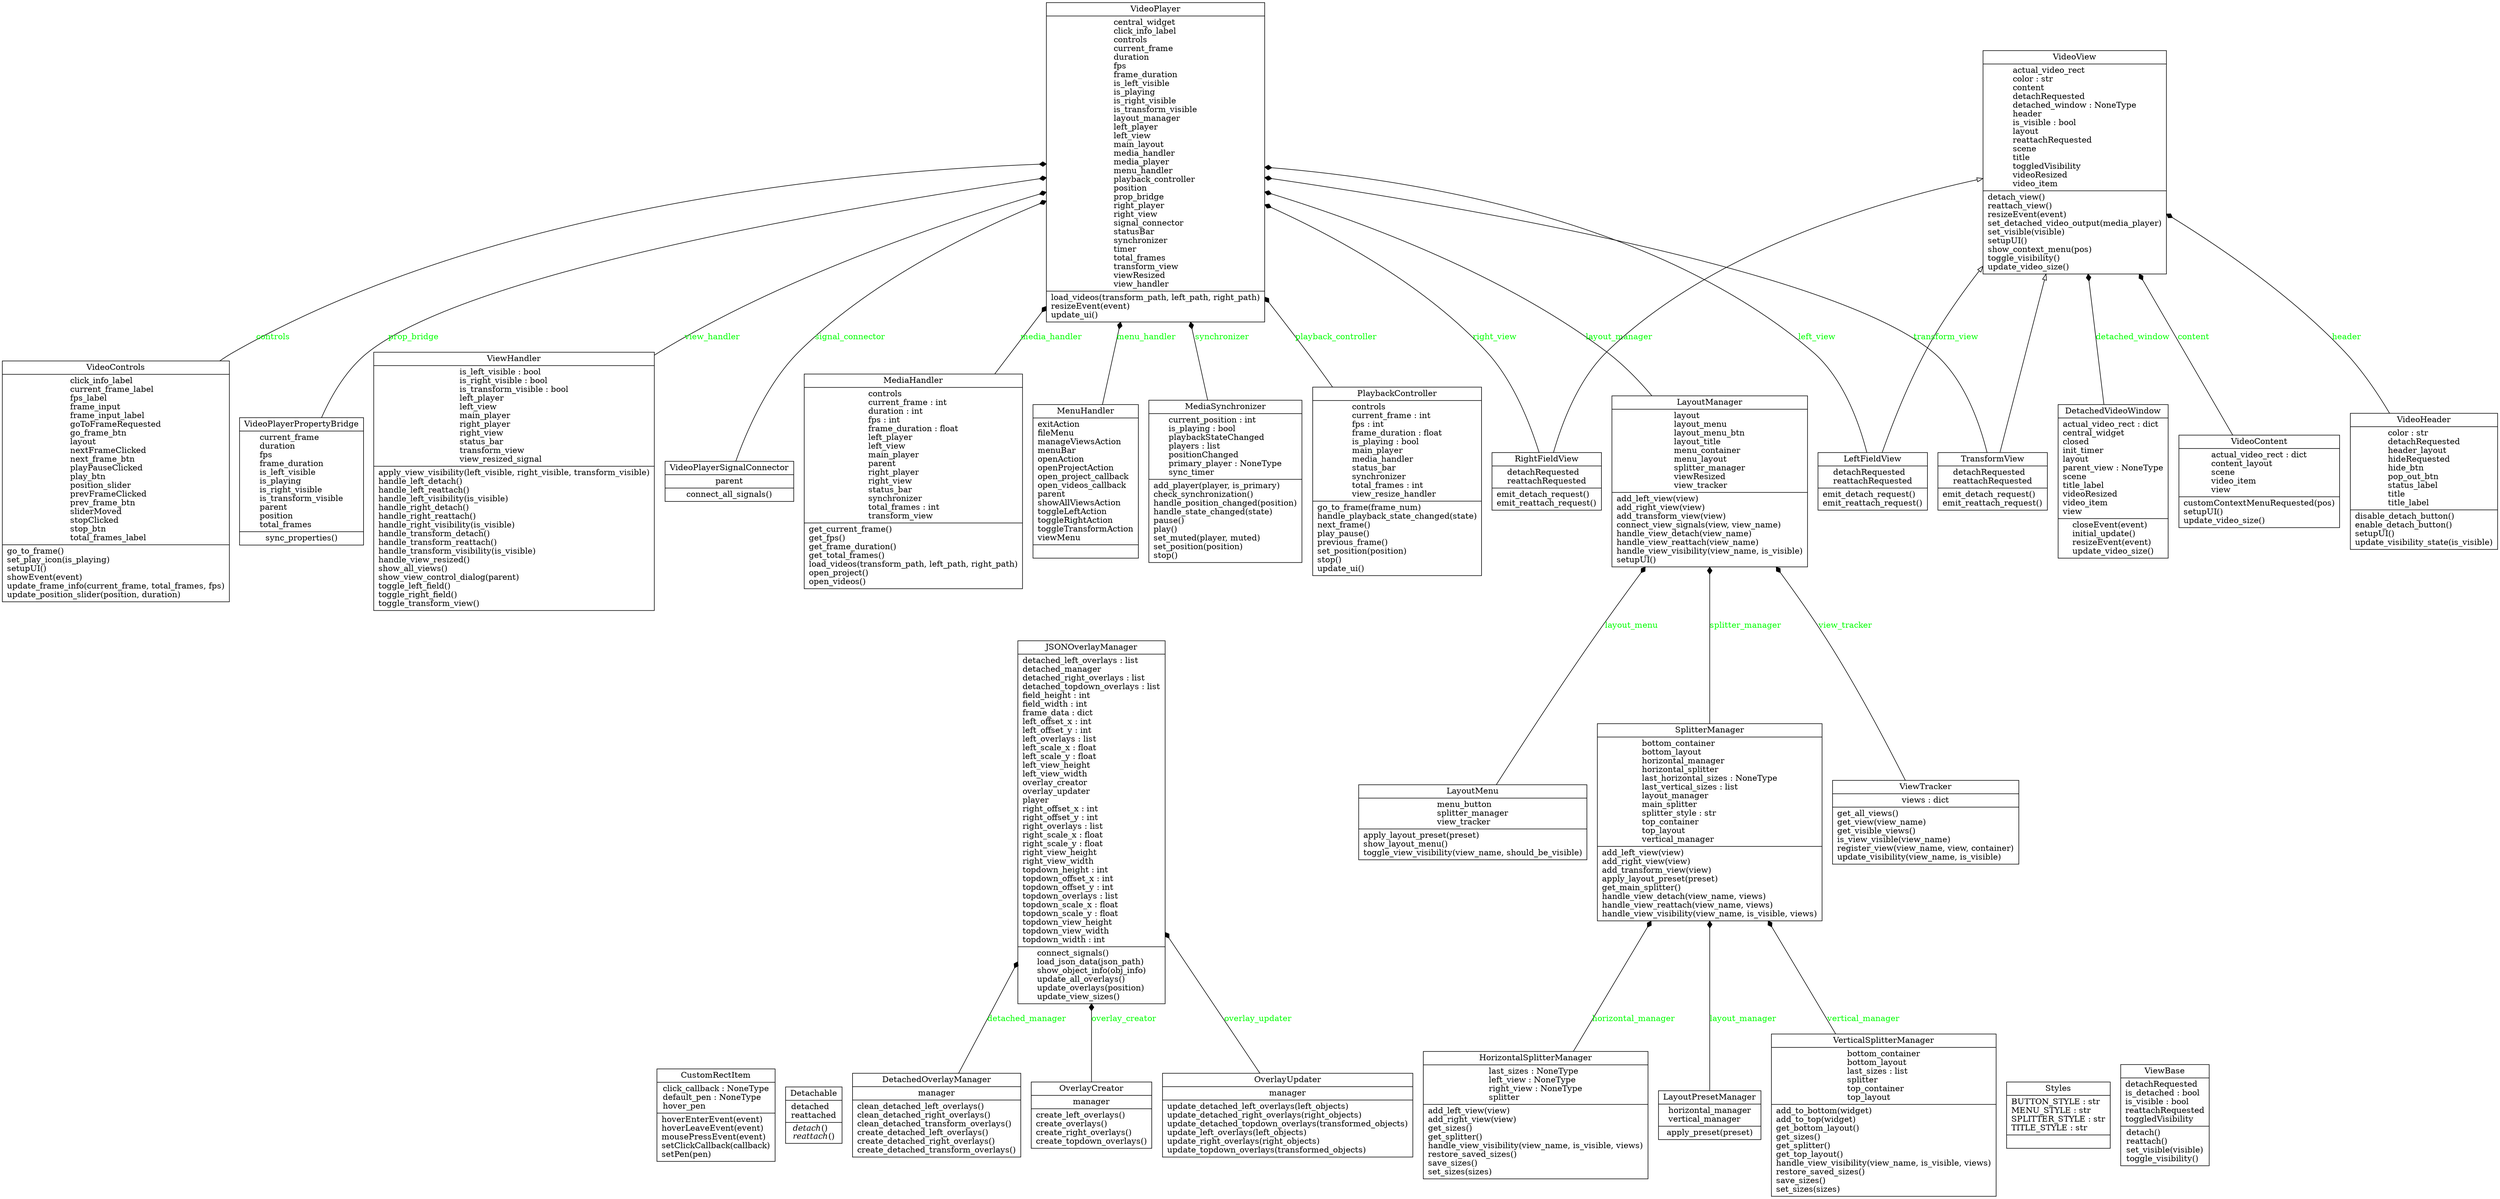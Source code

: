 digraph "classes_panel" {
rankdir=BT
charset="utf-8"
"panel.overlay.custom_rect_item.CustomRectItem" [color="black", fontcolor="black", label=<{CustomRectItem|click_callback : NoneType<br ALIGN="LEFT"/>default_pen : NoneType<br ALIGN="LEFT"/>hover_pen<br ALIGN="LEFT"/>|hoverEnterEvent(event)<br ALIGN="LEFT"/>hoverLeaveEvent(event)<br ALIGN="LEFT"/>mousePressEvent(event)<br ALIGN="LEFT"/>setClickCallback(callback)<br ALIGN="LEFT"/>setPen(pen)<br ALIGN="LEFT"/>}>, shape="record", style="solid"];
"panel.video.detachable.Detachable" [color="black", fontcolor="black", label=<{Detachable|detached<br ALIGN="LEFT"/>reattached<br ALIGN="LEFT"/>|<I>detach</I>()<br ALIGN="LEFT"/><I>reattach</I>()<br ALIGN="LEFT"/>}>, shape="record", style="solid"];
"panel.overlay.detached_overlay_manager.DetachedOverlayManager" [color="black", fontcolor="black", label=<{DetachedOverlayManager|manager<br ALIGN="LEFT"/>|clean_detached_left_overlays()<br ALIGN="LEFT"/>clean_detached_right_overlays()<br ALIGN="LEFT"/>clean_detached_transform_overlays()<br ALIGN="LEFT"/>create_detached_left_overlays()<br ALIGN="LEFT"/>create_detached_right_overlays()<br ALIGN="LEFT"/>create_detached_transform_overlays()<br ALIGN="LEFT"/>}>, shape="record", style="solid"];
"panel.video.detached_video_window.DetachedVideoWindow" [color="black", fontcolor="black", label=<{DetachedVideoWindow|actual_video_rect : dict<br ALIGN="LEFT"/>central_widget<br ALIGN="LEFT"/>closed<br ALIGN="LEFT"/>init_timer<br ALIGN="LEFT"/>layout<br ALIGN="LEFT"/>parent_view : NoneType<br ALIGN="LEFT"/>scene<br ALIGN="LEFT"/>title_label<br ALIGN="LEFT"/>videoResized<br ALIGN="LEFT"/>video_item<br ALIGN="LEFT"/>view<br ALIGN="LEFT"/>|closeEvent(event)<br ALIGN="LEFT"/>initial_update()<br ALIGN="LEFT"/>resizeEvent(event)<br ALIGN="LEFT"/>update_video_size()<br ALIGN="LEFT"/>}>, shape="record", style="solid"];
"panel.video.horizontal_splitter.HorizontalSplitterManager" [color="black", fontcolor="black", label=<{HorizontalSplitterManager|last_sizes : NoneType<br ALIGN="LEFT"/>left_view : NoneType<br ALIGN="LEFT"/>right_view : NoneType<br ALIGN="LEFT"/>splitter<br ALIGN="LEFT"/>|add_left_view(view)<br ALIGN="LEFT"/>add_right_view(view)<br ALIGN="LEFT"/>get_sizes()<br ALIGN="LEFT"/>get_splitter()<br ALIGN="LEFT"/>handle_view_visibility(view_name, is_visible, views)<br ALIGN="LEFT"/>restore_saved_sizes()<br ALIGN="LEFT"/>save_sizes()<br ALIGN="LEFT"/>set_sizes(sizes)<br ALIGN="LEFT"/>}>, shape="record", style="solid"];
"panel.overlay.jsonoverlay_manager.JSONOverlayManager" [color="black", fontcolor="black", label=<{JSONOverlayManager|detached_left_overlays : list<br ALIGN="LEFT"/>detached_manager<br ALIGN="LEFT"/>detached_right_overlays : list<br ALIGN="LEFT"/>detached_topdown_overlays : list<br ALIGN="LEFT"/>field_height : int<br ALIGN="LEFT"/>field_width : int<br ALIGN="LEFT"/>frame_data : dict<br ALIGN="LEFT"/>left_offset_x : int<br ALIGN="LEFT"/>left_offset_y : int<br ALIGN="LEFT"/>left_overlays : list<br ALIGN="LEFT"/>left_scale_x : float<br ALIGN="LEFT"/>left_scale_y : float<br ALIGN="LEFT"/>left_view_height<br ALIGN="LEFT"/>left_view_width<br ALIGN="LEFT"/>overlay_creator<br ALIGN="LEFT"/>overlay_updater<br ALIGN="LEFT"/>player<br ALIGN="LEFT"/>right_offset_x : int<br ALIGN="LEFT"/>right_offset_y : int<br ALIGN="LEFT"/>right_overlays : list<br ALIGN="LEFT"/>right_scale_x : float<br ALIGN="LEFT"/>right_scale_y : float<br ALIGN="LEFT"/>right_view_height<br ALIGN="LEFT"/>right_view_width<br ALIGN="LEFT"/>topdown_height : int<br ALIGN="LEFT"/>topdown_offset_x : int<br ALIGN="LEFT"/>topdown_offset_y : int<br ALIGN="LEFT"/>topdown_overlays : list<br ALIGN="LEFT"/>topdown_scale_x : float<br ALIGN="LEFT"/>topdown_scale_y : float<br ALIGN="LEFT"/>topdown_view_height<br ALIGN="LEFT"/>topdown_view_width<br ALIGN="LEFT"/>topdown_width : int<br ALIGN="LEFT"/>|connect_signals()<br ALIGN="LEFT"/>load_json_data(json_path)<br ALIGN="LEFT"/>show_object_info(obj_info)<br ALIGN="LEFT"/>update_all_overlays()<br ALIGN="LEFT"/>update_overlays(position)<br ALIGN="LEFT"/>update_view_sizes()<br ALIGN="LEFT"/>}>, shape="record", style="solid"];
"panel.video.layout_manager.LayoutManager" [color="black", fontcolor="black", label=<{LayoutManager|layout<br ALIGN="LEFT"/>layout_menu<br ALIGN="LEFT"/>layout_menu_btn<br ALIGN="LEFT"/>layout_title<br ALIGN="LEFT"/>menu_container<br ALIGN="LEFT"/>menu_layout<br ALIGN="LEFT"/>splitter_manager<br ALIGN="LEFT"/>viewResized<br ALIGN="LEFT"/>view_tracker<br ALIGN="LEFT"/>|add_left_view(view)<br ALIGN="LEFT"/>add_right_view(view)<br ALIGN="LEFT"/>add_transform_view(view)<br ALIGN="LEFT"/>connect_view_signals(view, view_name)<br ALIGN="LEFT"/>handle_view_detach(view_name)<br ALIGN="LEFT"/>handle_view_reattach(view_name)<br ALIGN="LEFT"/>handle_view_visibility(view_name, is_visible)<br ALIGN="LEFT"/>setupUI()<br ALIGN="LEFT"/>}>, shape="record", style="solid"];
"panel.video.layout_menu.LayoutMenu" [color="black", fontcolor="black", label=<{LayoutMenu|menu_button<br ALIGN="LEFT"/>splitter_manager<br ALIGN="LEFT"/>view_tracker<br ALIGN="LEFT"/>|apply_layout_preset(preset)<br ALIGN="LEFT"/>show_layout_menu()<br ALIGN="LEFT"/>toggle_view_visibility(view_name, should_be_visible)<br ALIGN="LEFT"/>}>, shape="record", style="solid"];
"panel.video.layout_preset_manager.LayoutPresetManager" [color="black", fontcolor="black", label=<{LayoutPresetManager|horizontal_manager<br ALIGN="LEFT"/>vertical_manager<br ALIGN="LEFT"/>|apply_preset(preset)<br ALIGN="LEFT"/>}>, shape="record", style="solid"];
"panel.video.video_view_subclasses.LeftFieldView" [color="black", fontcolor="black", label=<{LeftFieldView|detachRequested<br ALIGN="LEFT"/>reattachRequested<br ALIGN="LEFT"/>|emit_detach_request()<br ALIGN="LEFT"/>emit_reattach_request()<br ALIGN="LEFT"/>}>, shape="record", style="solid"];
"panel.video.media_handler.MediaHandler" [color="black", fontcolor="black", label=<{MediaHandler|controls<br ALIGN="LEFT"/>current_frame : int<br ALIGN="LEFT"/>duration : int<br ALIGN="LEFT"/>fps : int<br ALIGN="LEFT"/>frame_duration : float<br ALIGN="LEFT"/>left_player<br ALIGN="LEFT"/>left_view<br ALIGN="LEFT"/>main_player<br ALIGN="LEFT"/>parent<br ALIGN="LEFT"/>right_player<br ALIGN="LEFT"/>right_view<br ALIGN="LEFT"/>status_bar<br ALIGN="LEFT"/>synchronizer<br ALIGN="LEFT"/>total_frames : int<br ALIGN="LEFT"/>transform_view<br ALIGN="LEFT"/>|get_current_frame()<br ALIGN="LEFT"/>get_fps()<br ALIGN="LEFT"/>get_frame_duration()<br ALIGN="LEFT"/>get_total_frames()<br ALIGN="LEFT"/>load_videos(transform_path, left_path, right_path)<br ALIGN="LEFT"/>open_project()<br ALIGN="LEFT"/>open_videos()<br ALIGN="LEFT"/>}>, shape="record", style="solid"];
"panel.video.media_synchronizer.MediaSynchronizer" [color="black", fontcolor="black", label=<{MediaSynchronizer|current_position : int<br ALIGN="LEFT"/>is_playing : bool<br ALIGN="LEFT"/>playbackStateChanged<br ALIGN="LEFT"/>players : list<br ALIGN="LEFT"/>positionChanged<br ALIGN="LEFT"/>primary_player : NoneType<br ALIGN="LEFT"/>sync_timer<br ALIGN="LEFT"/>|add_player(player, is_primary)<br ALIGN="LEFT"/>check_synchronization()<br ALIGN="LEFT"/>handle_position_changed(position)<br ALIGN="LEFT"/>handle_state_changed(state)<br ALIGN="LEFT"/>pause()<br ALIGN="LEFT"/>play()<br ALIGN="LEFT"/>set_muted(player, muted)<br ALIGN="LEFT"/>set_position(position)<br ALIGN="LEFT"/>stop()<br ALIGN="LEFT"/>}>, shape="record", style="solid"];
"panel.video.menu_handler.MenuHandler" [color="black", fontcolor="black", label=<{MenuHandler|exitAction<br ALIGN="LEFT"/>fileMenu<br ALIGN="LEFT"/>manageViewsAction<br ALIGN="LEFT"/>menuBar<br ALIGN="LEFT"/>openAction<br ALIGN="LEFT"/>openProjectAction<br ALIGN="LEFT"/>open_project_callback<br ALIGN="LEFT"/>open_videos_callback<br ALIGN="LEFT"/>parent<br ALIGN="LEFT"/>showAllViewsAction<br ALIGN="LEFT"/>toggleLeftAction<br ALIGN="LEFT"/>toggleRightAction<br ALIGN="LEFT"/>toggleTransformAction<br ALIGN="LEFT"/>viewMenu<br ALIGN="LEFT"/>|}>, shape="record", style="solid"];
"panel.overlay.overlay_creator.OverlayCreator" [color="black", fontcolor="black", label=<{OverlayCreator|manager<br ALIGN="LEFT"/>|create_left_overlays()<br ALIGN="LEFT"/>create_overlays()<br ALIGN="LEFT"/>create_right_overlays()<br ALIGN="LEFT"/>create_topdown_overlays()<br ALIGN="LEFT"/>}>, shape="record", style="solid"];
"panel.overlay.overlay_updater.OverlayUpdater" [color="black", fontcolor="black", label=<{OverlayUpdater|manager<br ALIGN="LEFT"/>|update_detached_left_overlays(left_objects)<br ALIGN="LEFT"/>update_detached_right_overlays(right_objects)<br ALIGN="LEFT"/>update_detached_topdown_overlays(transformed_objects)<br ALIGN="LEFT"/>update_left_overlays(left_objects)<br ALIGN="LEFT"/>update_right_overlays(right_objects)<br ALIGN="LEFT"/>update_topdown_overlays(transformed_objects)<br ALIGN="LEFT"/>}>, shape="record", style="solid"];
"panel.video.playback_controller.PlaybackController" [color="black", fontcolor="black", label=<{PlaybackController|controls<br ALIGN="LEFT"/>current_frame : int<br ALIGN="LEFT"/>fps : int<br ALIGN="LEFT"/>frame_duration : float<br ALIGN="LEFT"/>is_playing : bool<br ALIGN="LEFT"/>main_player<br ALIGN="LEFT"/>media_handler<br ALIGN="LEFT"/>status_bar<br ALIGN="LEFT"/>synchronizer<br ALIGN="LEFT"/>total_frames : int<br ALIGN="LEFT"/>view_resize_handler<br ALIGN="LEFT"/>|go_to_frame(frame_num)<br ALIGN="LEFT"/>handle_playback_state_changed(state)<br ALIGN="LEFT"/>next_frame()<br ALIGN="LEFT"/>play_pause()<br ALIGN="LEFT"/>previous_frame()<br ALIGN="LEFT"/>set_position(position)<br ALIGN="LEFT"/>stop()<br ALIGN="LEFT"/>update_ui()<br ALIGN="LEFT"/>}>, shape="record", style="solid"];
"panel.video.video_view_subclasses.RightFieldView" [color="black", fontcolor="black", label=<{RightFieldView|detachRequested<br ALIGN="LEFT"/>reattachRequested<br ALIGN="LEFT"/>|emit_detach_request()<br ALIGN="LEFT"/>emit_reattach_request()<br ALIGN="LEFT"/>}>, shape="record", style="solid"];
"panel.video.splitter_manager.SplitterManager" [color="black", fontcolor="black", label=<{SplitterManager|bottom_container<br ALIGN="LEFT"/>bottom_layout<br ALIGN="LEFT"/>horizontal_manager<br ALIGN="LEFT"/>horizontal_splitter<br ALIGN="LEFT"/>last_horizontal_sizes : NoneType<br ALIGN="LEFT"/>last_vertical_sizes : list<br ALIGN="LEFT"/>layout_manager<br ALIGN="LEFT"/>main_splitter<br ALIGN="LEFT"/>splitter_style : str<br ALIGN="LEFT"/>top_container<br ALIGN="LEFT"/>top_layout<br ALIGN="LEFT"/>vertical_manager<br ALIGN="LEFT"/>|add_left_view(view)<br ALIGN="LEFT"/>add_right_view(view)<br ALIGN="LEFT"/>add_transform_view(view)<br ALIGN="LEFT"/>apply_layout_preset(preset)<br ALIGN="LEFT"/>get_main_splitter()<br ALIGN="LEFT"/>handle_view_detach(view_name, views)<br ALIGN="LEFT"/>handle_view_reattach(view_name, views)<br ALIGN="LEFT"/>handle_view_visibility(view_name, is_visible, views)<br ALIGN="LEFT"/>}>, shape="record", style="solid"];
"panel.video.styles.Styles" [color="black", fontcolor="black", label=<{Styles|BUTTON_STYLE : str<br ALIGN="LEFT"/>MENU_STYLE : str<br ALIGN="LEFT"/>SPLITTER_STYLE : str<br ALIGN="LEFT"/>TITLE_STYLE : str<br ALIGN="LEFT"/>|}>, shape="record", style="solid"];
"panel.video.video_view_subclasses.TransformView" [color="black", fontcolor="black", label=<{TransformView|detachRequested<br ALIGN="LEFT"/>reattachRequested<br ALIGN="LEFT"/>|emit_detach_request()<br ALIGN="LEFT"/>emit_reattach_request()<br ALIGN="LEFT"/>}>, shape="record", style="solid"];
"panel.video.vertical_splitter.VerticalSplitterManager" [color="black", fontcolor="black", label=<{VerticalSplitterManager|bottom_container<br ALIGN="LEFT"/>bottom_layout<br ALIGN="LEFT"/>last_sizes : list<br ALIGN="LEFT"/>splitter<br ALIGN="LEFT"/>top_container<br ALIGN="LEFT"/>top_layout<br ALIGN="LEFT"/>|add_to_bottom(widget)<br ALIGN="LEFT"/>add_to_top(widget)<br ALIGN="LEFT"/>get_bottom_layout()<br ALIGN="LEFT"/>get_sizes()<br ALIGN="LEFT"/>get_splitter()<br ALIGN="LEFT"/>get_top_layout()<br ALIGN="LEFT"/>handle_view_visibility(view_name, is_visible, views)<br ALIGN="LEFT"/>restore_saved_sizes()<br ALIGN="LEFT"/>save_sizes()<br ALIGN="LEFT"/>set_sizes(sizes)<br ALIGN="LEFT"/>}>, shape="record", style="solid"];
"panel.video.video_content.VideoContent" [color="black", fontcolor="black", label=<{VideoContent|actual_video_rect : dict<br ALIGN="LEFT"/>content_layout<br ALIGN="LEFT"/>scene<br ALIGN="LEFT"/>video_item<br ALIGN="LEFT"/>view<br ALIGN="LEFT"/>|customContextMenuRequested(pos)<br ALIGN="LEFT"/>setupUI()<br ALIGN="LEFT"/>update_video_size()<br ALIGN="LEFT"/>}>, shape="record", style="solid"];
"panel.video.video_controls.VideoControls" [color="black", fontcolor="black", label=<{VideoControls|click_info_label<br ALIGN="LEFT"/>current_frame_label<br ALIGN="LEFT"/>fps_label<br ALIGN="LEFT"/>frame_input<br ALIGN="LEFT"/>frame_input_label<br ALIGN="LEFT"/>goToFrameRequested<br ALIGN="LEFT"/>go_frame_btn<br ALIGN="LEFT"/>layout<br ALIGN="LEFT"/>nextFrameClicked<br ALIGN="LEFT"/>next_frame_btn<br ALIGN="LEFT"/>playPauseClicked<br ALIGN="LEFT"/>play_btn<br ALIGN="LEFT"/>position_slider<br ALIGN="LEFT"/>prevFrameClicked<br ALIGN="LEFT"/>prev_frame_btn<br ALIGN="LEFT"/>sliderMoved<br ALIGN="LEFT"/>stopClicked<br ALIGN="LEFT"/>stop_btn<br ALIGN="LEFT"/>total_frames_label<br ALIGN="LEFT"/>|go_to_frame()<br ALIGN="LEFT"/>set_play_icon(is_playing)<br ALIGN="LEFT"/>setupUI()<br ALIGN="LEFT"/>showEvent(event)<br ALIGN="LEFT"/>update_frame_info(current_frame, total_frames, fps)<br ALIGN="LEFT"/>update_position_slider(position, duration)<br ALIGN="LEFT"/>}>, shape="record", style="solid"];
"panel.video.video_header.VideoHeader" [color="black", fontcolor="black", label=<{VideoHeader|color : str<br ALIGN="LEFT"/>detachRequested<br ALIGN="LEFT"/>header_layout<br ALIGN="LEFT"/>hideRequested<br ALIGN="LEFT"/>hide_btn<br ALIGN="LEFT"/>pop_out_btn<br ALIGN="LEFT"/>status_label<br ALIGN="LEFT"/>title<br ALIGN="LEFT"/>title_label<br ALIGN="LEFT"/>|disable_detach_button()<br ALIGN="LEFT"/>enable_detach_button()<br ALIGN="LEFT"/>setupUI()<br ALIGN="LEFT"/>update_visibility_state(is_visible)<br ALIGN="LEFT"/>}>, shape="record", style="solid"];
"panel.video.video_player.VideoPlayer" [color="black", fontcolor="black", label=<{VideoPlayer|central_widget<br ALIGN="LEFT"/>click_info_label<br ALIGN="LEFT"/>controls<br ALIGN="LEFT"/>current_frame<br ALIGN="LEFT"/>duration<br ALIGN="LEFT"/>fps<br ALIGN="LEFT"/>frame_duration<br ALIGN="LEFT"/>is_left_visible<br ALIGN="LEFT"/>is_playing<br ALIGN="LEFT"/>is_right_visible<br ALIGN="LEFT"/>is_transform_visible<br ALIGN="LEFT"/>layout_manager<br ALIGN="LEFT"/>left_player<br ALIGN="LEFT"/>left_view<br ALIGN="LEFT"/>main_layout<br ALIGN="LEFT"/>media_handler<br ALIGN="LEFT"/>media_player<br ALIGN="LEFT"/>menu_handler<br ALIGN="LEFT"/>playback_controller<br ALIGN="LEFT"/>position<br ALIGN="LEFT"/>prop_bridge<br ALIGN="LEFT"/>right_player<br ALIGN="LEFT"/>right_view<br ALIGN="LEFT"/>signal_connector<br ALIGN="LEFT"/>statusBar<br ALIGN="LEFT"/>synchronizer<br ALIGN="LEFT"/>timer<br ALIGN="LEFT"/>total_frames<br ALIGN="LEFT"/>transform_view<br ALIGN="LEFT"/>viewResized<br ALIGN="LEFT"/>view_handler<br ALIGN="LEFT"/>|load_videos(transform_path, left_path, right_path)<br ALIGN="LEFT"/>resizeEvent(event)<br ALIGN="LEFT"/>update_ui()<br ALIGN="LEFT"/>}>, shape="record", style="solid"];
"panel.video.video_player_property_bridge.VideoPlayerPropertyBridge" [color="black", fontcolor="black", label=<{VideoPlayerPropertyBridge|current_frame<br ALIGN="LEFT"/>duration<br ALIGN="LEFT"/>fps<br ALIGN="LEFT"/>frame_duration<br ALIGN="LEFT"/>is_left_visible<br ALIGN="LEFT"/>is_playing<br ALIGN="LEFT"/>is_right_visible<br ALIGN="LEFT"/>is_transform_visible<br ALIGN="LEFT"/>parent<br ALIGN="LEFT"/>position<br ALIGN="LEFT"/>total_frames<br ALIGN="LEFT"/>|sync_properties()<br ALIGN="LEFT"/>}>, shape="record", style="solid"];
"panel.video.video_player_signal_connector.VideoPlayerSignalConnector" [color="black", fontcolor="black", label=<{VideoPlayerSignalConnector|parent<br ALIGN="LEFT"/>|connect_all_signals()<br ALIGN="LEFT"/>}>, shape="record", style="solid"];
"panel.video.video_view.VideoView" [color="black", fontcolor="black", label=<{VideoView|actual_video_rect<br ALIGN="LEFT"/>color : str<br ALIGN="LEFT"/>content<br ALIGN="LEFT"/>detachRequested<br ALIGN="LEFT"/>detached_window : NoneType<br ALIGN="LEFT"/>header<br ALIGN="LEFT"/>is_visible : bool<br ALIGN="LEFT"/>layout<br ALIGN="LEFT"/>reattachRequested<br ALIGN="LEFT"/>scene<br ALIGN="LEFT"/>title<br ALIGN="LEFT"/>toggledVisibility<br ALIGN="LEFT"/>videoResized<br ALIGN="LEFT"/>video_item<br ALIGN="LEFT"/>|detach_view()<br ALIGN="LEFT"/>reattach_view()<br ALIGN="LEFT"/>resizeEvent(event)<br ALIGN="LEFT"/>set_detached_video_output(media_player)<br ALIGN="LEFT"/>set_visible(visible)<br ALIGN="LEFT"/>setupUI()<br ALIGN="LEFT"/>show_context_menu(pos)<br ALIGN="LEFT"/>toggle_visibility()<br ALIGN="LEFT"/>update_video_size()<br ALIGN="LEFT"/>}>, shape="record", style="solid"];
"panel.video.view_base.ViewBase" [color="black", fontcolor="black", label=<{ViewBase|detachRequested<br ALIGN="LEFT"/>is_detached : bool<br ALIGN="LEFT"/>is_visible : bool<br ALIGN="LEFT"/>reattachRequested<br ALIGN="LEFT"/>toggledVisibility<br ALIGN="LEFT"/>|detach()<br ALIGN="LEFT"/>reattach()<br ALIGN="LEFT"/>set_visible(visible)<br ALIGN="LEFT"/>toggle_visibility()<br ALIGN="LEFT"/>}>, shape="record", style="solid"];
"panel.video.view_handler.ViewHandler" [color="black", fontcolor="black", label=<{ViewHandler|is_left_visible : bool<br ALIGN="LEFT"/>is_right_visible : bool<br ALIGN="LEFT"/>is_transform_visible : bool<br ALIGN="LEFT"/>left_player<br ALIGN="LEFT"/>left_view<br ALIGN="LEFT"/>main_player<br ALIGN="LEFT"/>right_player<br ALIGN="LEFT"/>right_view<br ALIGN="LEFT"/>status_bar<br ALIGN="LEFT"/>transform_view<br ALIGN="LEFT"/>view_resized_signal<br ALIGN="LEFT"/>|apply_view_visibility(left_visible, right_visible, transform_visible)<br ALIGN="LEFT"/>handle_left_detach()<br ALIGN="LEFT"/>handle_left_reattach()<br ALIGN="LEFT"/>handle_left_visibility(is_visible)<br ALIGN="LEFT"/>handle_right_detach()<br ALIGN="LEFT"/>handle_right_reattach()<br ALIGN="LEFT"/>handle_right_visibility(is_visible)<br ALIGN="LEFT"/>handle_transform_detach()<br ALIGN="LEFT"/>handle_transform_reattach()<br ALIGN="LEFT"/>handle_transform_visibility(is_visible)<br ALIGN="LEFT"/>handle_view_resized()<br ALIGN="LEFT"/>show_all_views()<br ALIGN="LEFT"/>show_view_control_dialog(parent)<br ALIGN="LEFT"/>toggle_left_field()<br ALIGN="LEFT"/>toggle_right_field()<br ALIGN="LEFT"/>toggle_transform_view()<br ALIGN="LEFT"/>}>, shape="record", style="solid"];
"panel.video.view_tracker.ViewTracker" [color="black", fontcolor="black", label=<{ViewTracker|views : dict<br ALIGN="LEFT"/>|get_all_views()<br ALIGN="LEFT"/>get_view(view_name)<br ALIGN="LEFT"/>get_visible_views()<br ALIGN="LEFT"/>is_view_visible(view_name)<br ALIGN="LEFT"/>register_view(view_name, view, container)<br ALIGN="LEFT"/>update_visibility(view_name, is_visible)<br ALIGN="LEFT"/>}>, shape="record", style="solid"];
"panel.video.video_view_subclasses.LeftFieldView" -> "panel.video.video_view.VideoView" [arrowhead="empty", arrowtail="none"];
"panel.video.video_view_subclasses.RightFieldView" -> "panel.video.video_view.VideoView" [arrowhead="empty", arrowtail="none"];
"panel.video.video_view_subclasses.TransformView" -> "panel.video.video_view.VideoView" [arrowhead="empty", arrowtail="none"];
"panel.overlay.detached_overlay_manager.DetachedOverlayManager" -> "panel.overlay.jsonoverlay_manager.JSONOverlayManager" [arrowhead="diamond", arrowtail="none", fontcolor="green", label="detached_manager", style="solid"];
"panel.overlay.overlay_creator.OverlayCreator" -> "panel.overlay.jsonoverlay_manager.JSONOverlayManager" [arrowhead="diamond", arrowtail="none", fontcolor="green", label="overlay_creator", style="solid"];
"panel.overlay.overlay_updater.OverlayUpdater" -> "panel.overlay.jsonoverlay_manager.JSONOverlayManager" [arrowhead="diamond", arrowtail="none", fontcolor="green", label="overlay_updater", style="solid"];
"panel.video.detached_video_window.DetachedVideoWindow" -> "panel.video.video_view.VideoView" [arrowhead="diamond", arrowtail="none", fontcolor="green", label="detached_window", style="solid"];
"panel.video.horizontal_splitter.HorizontalSplitterManager" -> "panel.video.splitter_manager.SplitterManager" [arrowhead="diamond", arrowtail="none", fontcolor="green", label="horizontal_manager", style="solid"];
"panel.video.layout_manager.LayoutManager" -> "panel.video.video_player.VideoPlayer" [arrowhead="diamond", arrowtail="none", fontcolor="green", label="layout_manager", style="solid"];
"panel.video.layout_menu.LayoutMenu" -> "panel.video.layout_manager.LayoutManager" [arrowhead="diamond", arrowtail="none", fontcolor="green", label="layout_menu", style="solid"];
"panel.video.layout_preset_manager.LayoutPresetManager" -> "panel.video.splitter_manager.SplitterManager" [arrowhead="diamond", arrowtail="none", fontcolor="green", label="layout_manager", style="solid"];
"panel.video.media_handler.MediaHandler" -> "panel.video.video_player.VideoPlayer" [arrowhead="diamond", arrowtail="none", fontcolor="green", label="media_handler", style="solid"];
"panel.video.media_synchronizer.MediaSynchronizer" -> "panel.video.video_player.VideoPlayer" [arrowhead="diamond", arrowtail="none", fontcolor="green", label="synchronizer", style="solid"];
"panel.video.menu_handler.MenuHandler" -> "panel.video.video_player.VideoPlayer" [arrowhead="diamond", arrowtail="none", fontcolor="green", label="menu_handler", style="solid"];
"panel.video.playback_controller.PlaybackController" -> "panel.video.video_player.VideoPlayer" [arrowhead="diamond", arrowtail="none", fontcolor="green", label="playback_controller", style="solid"];
"panel.video.splitter_manager.SplitterManager" -> "panel.video.layout_manager.LayoutManager" [arrowhead="diamond", arrowtail="none", fontcolor="green", label="splitter_manager", style="solid"];
"panel.video.vertical_splitter.VerticalSplitterManager" -> "panel.video.splitter_manager.SplitterManager" [arrowhead="diamond", arrowtail="none", fontcolor="green", label="vertical_manager", style="solid"];
"panel.video.video_content.VideoContent" -> "panel.video.video_view.VideoView" [arrowhead="diamond", arrowtail="none", fontcolor="green", label="content", style="solid"];
"panel.video.video_controls.VideoControls" -> "panel.video.video_player.VideoPlayer" [arrowhead="diamond", arrowtail="none", fontcolor="green", label="controls", style="solid"];
"panel.video.video_header.VideoHeader" -> "panel.video.video_view.VideoView" [arrowhead="diamond", arrowtail="none", fontcolor="green", label="header", style="solid"];
"panel.video.video_player_property_bridge.VideoPlayerPropertyBridge" -> "panel.video.video_player.VideoPlayer" [arrowhead="diamond", arrowtail="none", fontcolor="green", label="prop_bridge", style="solid"];
"panel.video.video_player_signal_connector.VideoPlayerSignalConnector" -> "panel.video.video_player.VideoPlayer" [arrowhead="diamond", arrowtail="none", fontcolor="green", label="signal_connector", style="solid"];
"panel.video.video_view_subclasses.LeftFieldView" -> "panel.video.video_player.VideoPlayer" [arrowhead="diamond", arrowtail="none", fontcolor="green", label="left_view", style="solid"];
"panel.video.video_view_subclasses.RightFieldView" -> "panel.video.video_player.VideoPlayer" [arrowhead="diamond", arrowtail="none", fontcolor="green", label="right_view", style="solid"];
"panel.video.video_view_subclasses.TransformView" -> "panel.video.video_player.VideoPlayer" [arrowhead="diamond", arrowtail="none", fontcolor="green", label="transform_view", style="solid"];
"panel.video.view_handler.ViewHandler" -> "panel.video.video_player.VideoPlayer" [arrowhead="diamond", arrowtail="none", fontcolor="green", label="view_handler", style="solid"];
"panel.video.view_tracker.ViewTracker" -> "panel.video.layout_manager.LayoutManager" [arrowhead="diamond", arrowtail="none", fontcolor="green", label="view_tracker", style="solid"];
}
